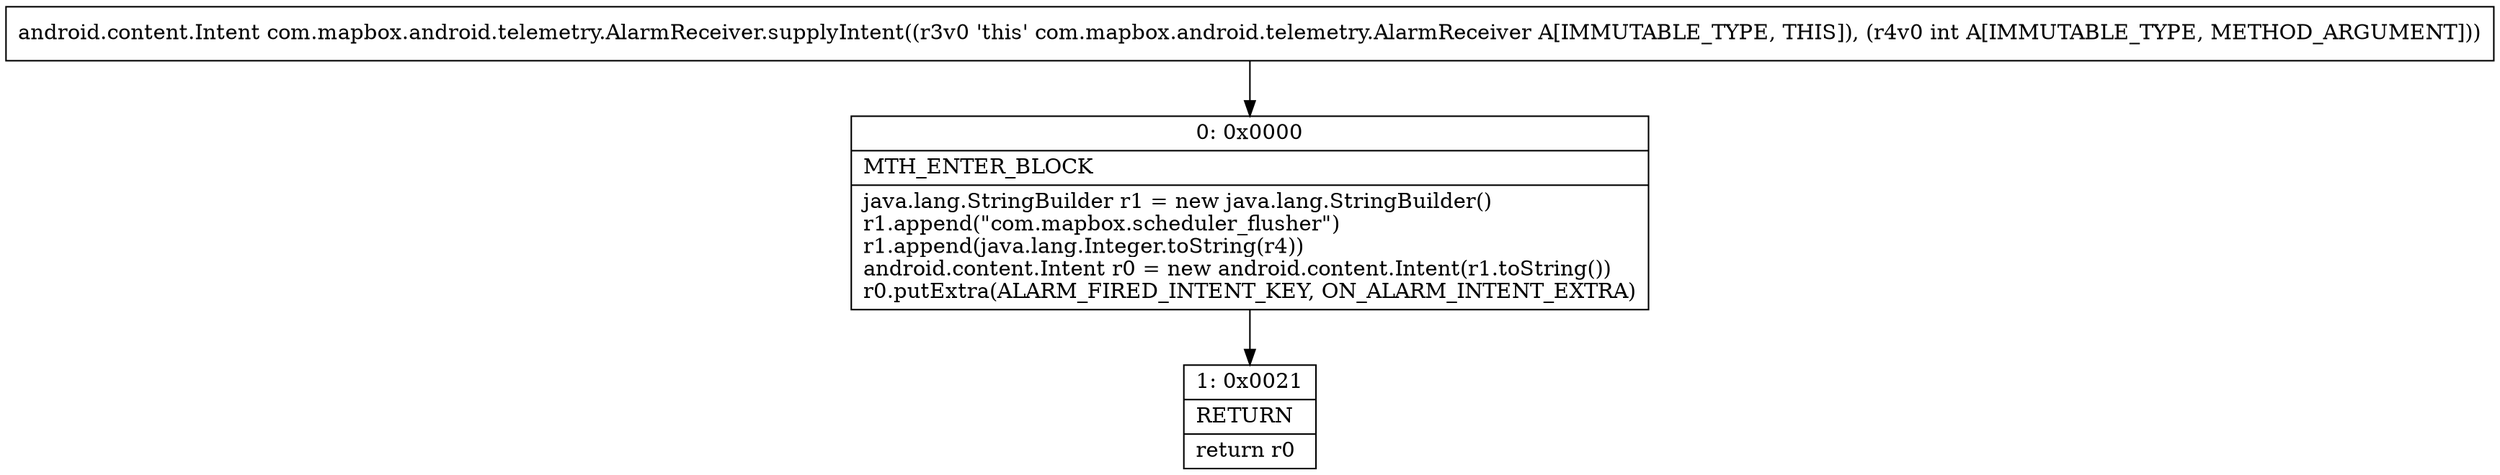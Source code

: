 digraph "CFG forcom.mapbox.android.telemetry.AlarmReceiver.supplyIntent(I)Landroid\/content\/Intent;" {
Node_0 [shape=record,label="{0\:\ 0x0000|MTH_ENTER_BLOCK\l|java.lang.StringBuilder r1 = new java.lang.StringBuilder()\lr1.append(\"com.mapbox.scheduler_flusher\")\lr1.append(java.lang.Integer.toString(r4))\landroid.content.Intent r0 = new android.content.Intent(r1.toString())\lr0.putExtra(ALARM_FIRED_INTENT_KEY, ON_ALARM_INTENT_EXTRA)\l}"];
Node_1 [shape=record,label="{1\:\ 0x0021|RETURN\l|return r0\l}"];
MethodNode[shape=record,label="{android.content.Intent com.mapbox.android.telemetry.AlarmReceiver.supplyIntent((r3v0 'this' com.mapbox.android.telemetry.AlarmReceiver A[IMMUTABLE_TYPE, THIS]), (r4v0 int A[IMMUTABLE_TYPE, METHOD_ARGUMENT])) }"];
MethodNode -> Node_0;
Node_0 -> Node_1;
}

